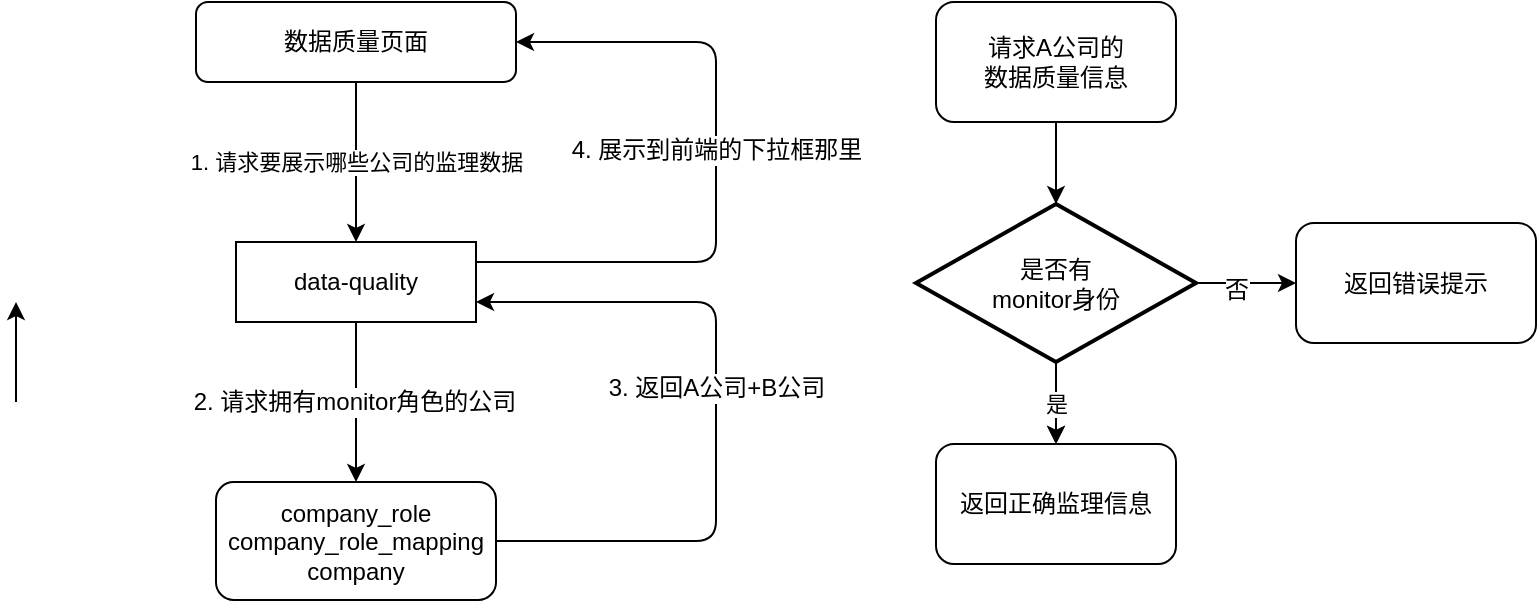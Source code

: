 <mxfile version="11.0.0" type="github"><diagram id="LCikw3L97ETCsioPh8UE" name="Page-1"><mxGraphModel dx="786" dy="525" grid="1" gridSize="10" guides="1" tooltips="1" connect="1" arrows="1" fold="1" page="1" pageScale="1" pageWidth="850" pageHeight="1100" math="0" shadow="0"><root><mxCell id="0"/><mxCell id="1" parent="0"/><mxCell id="2x_QLpxprCUwh52EHrCY-1" value="1. 请求要展示哪些公司的监理数据" style="edgeStyle=orthogonalEdgeStyle;rounded=0;orthogonalLoop=1;jettySize=auto;html=1;" edge="1" parent="1" source="2x_QLpxprCUwh52EHrCY-2" target="2x_QLpxprCUwh52EHrCY-5"><mxGeometry relative="1" as="geometry"/></mxCell><mxCell id="2x_QLpxprCUwh52EHrCY-2" value="数据质量页面" style="rounded=1;whiteSpace=wrap;html=1;" vertex="1" parent="1"><mxGeometry x="130" y="40" width="160" height="40" as="geometry"/></mxCell><mxCell id="2x_QLpxprCUwh52EHrCY-3" value="" style="edgeStyle=orthogonalEdgeStyle;rounded=0;orthogonalLoop=1;jettySize=auto;html=1;" edge="1" parent="1" source="2x_QLpxprCUwh52EHrCY-5" target="2x_QLpxprCUwh52EHrCY-6"><mxGeometry relative="1" as="geometry"/></mxCell><mxCell id="2x_QLpxprCUwh52EHrCY-4" value="2. 请求拥有monitor角色的公司" style="text;html=1;resizable=0;points=[];align=center;verticalAlign=middle;labelBackgroundColor=#ffffff;" vertex="1" connectable="0" parent="2x_QLpxprCUwh52EHrCY-3"><mxGeometry y="-1" relative="1" as="geometry"><mxPoint as="offset"/></mxGeometry></mxCell><mxCell id="2x_QLpxprCUwh52EHrCY-5" value="data-quality" style="rounded=1;whiteSpace=wrap;html=1;arcSize=0;" vertex="1" parent="1"><mxGeometry x="150" y="160" width="120" height="40" as="geometry"/></mxCell><mxCell id="2x_QLpxprCUwh52EHrCY-6" value="company_role&lt;br&gt;company_role_mapping&lt;br&gt;company" style="rounded=1;whiteSpace=wrap;html=1;" vertex="1" parent="1"><mxGeometry x="140" y="280" width="140" height="59" as="geometry"/></mxCell><mxCell id="2x_QLpxprCUwh52EHrCY-7" value="" style="endArrow=classic;html=1;" edge="1" parent="1"><mxGeometry width="50" height="50" relative="1" as="geometry"><mxPoint x="40" y="240" as="sourcePoint"/><mxPoint x="40" y="190" as="targetPoint"/></mxGeometry></mxCell><mxCell id="2x_QLpxprCUwh52EHrCY-8" value="" style="edgeStyle=elbowEdgeStyle;elbow=horizontal;endArrow=classic;html=1;exitX=1;exitY=0.5;exitDx=0;exitDy=0;entryX=1;entryY=0.75;entryDx=0;entryDy=0;" edge="1" parent="1" source="2x_QLpxprCUwh52EHrCY-6" target="2x_QLpxprCUwh52EHrCY-5"><mxGeometry width="50" height="50" relative="1" as="geometry"><mxPoint x="310" y="310" as="sourcePoint"/><mxPoint x="410" y="250" as="targetPoint"/><Array as="points"><mxPoint x="390" y="250"/></Array></mxGeometry></mxCell><mxCell id="2x_QLpxprCUwh52EHrCY-9" value="3. 返回A公司+B公司" style="text;html=1;resizable=0;points=[];align=center;verticalAlign=middle;labelBackgroundColor=#ffffff;" vertex="1" connectable="0" parent="2x_QLpxprCUwh52EHrCY-8"><mxGeometry x="0.071" relative="1" as="geometry"><mxPoint as="offset"/></mxGeometry></mxCell><mxCell id="2x_QLpxprCUwh52EHrCY-10" value="" style="edgeStyle=elbowEdgeStyle;elbow=horizontal;endArrow=classic;html=1;exitX=1;exitY=0.25;exitDx=0;exitDy=0;entryX=1;entryY=0.5;entryDx=0;entryDy=0;" edge="1" parent="1" source="2x_QLpxprCUwh52EHrCY-5" target="2x_QLpxprCUwh52EHrCY-2"><mxGeometry width="50" height="50" relative="1" as="geometry"><mxPoint x="325" y="180" as="sourcePoint"/><mxPoint x="315" y="50" as="targetPoint"/><Array as="points"><mxPoint x="390" y="130"/><mxPoint x="395" y="110"/></Array></mxGeometry></mxCell><mxCell id="2x_QLpxprCUwh52EHrCY-11" value="4. 展示到前端的下拉框那里" style="text;html=1;resizable=0;points=[];align=center;verticalAlign=middle;labelBackgroundColor=#ffffff;" vertex="1" connectable="0" parent="2x_QLpxprCUwh52EHrCY-10"><mxGeometry x="0.071" relative="1" as="geometry"><mxPoint as="offset"/></mxGeometry></mxCell><mxCell id="2x_QLpxprCUwh52EHrCY-26" value="" style="edgeStyle=orthogonalEdgeStyle;rounded=0;orthogonalLoop=1;jettySize=auto;html=1;entryX=0.5;entryY=0;entryDx=0;entryDy=0;entryPerimeter=0;" edge="1" parent="1" source="2x_QLpxprCUwh52EHrCY-24" target="2x_QLpxprCUwh52EHrCY-27"><mxGeometry relative="1" as="geometry"><mxPoint x="560" y="180" as="targetPoint"/></mxGeometry></mxCell><mxCell id="2x_QLpxprCUwh52EHrCY-24" value="请求A公司的&lt;br&gt;数据质量信息" style="rounded=1;whiteSpace=wrap;html=1;" vertex="1" parent="1"><mxGeometry x="500" y="40" width="120" height="60" as="geometry"/></mxCell><mxCell id="2x_QLpxprCUwh52EHrCY-31" value="" style="edgeStyle=orthogonalEdgeStyle;rounded=0;orthogonalLoop=1;jettySize=auto;html=1;entryX=0;entryY=0.5;entryDx=0;entryDy=0;" edge="1" parent="1" source="2x_QLpxprCUwh52EHrCY-27" target="2x_QLpxprCUwh52EHrCY-42"><mxGeometry relative="1" as="geometry"><mxPoint x="721.5" y="180.5" as="targetPoint"/></mxGeometry></mxCell><mxCell id="2x_QLpxprCUwh52EHrCY-46" value="否" style="text;html=1;resizable=0;points=[];align=center;verticalAlign=middle;labelBackgroundColor=#ffffff;" vertex="1" connectable="0" parent="2x_QLpxprCUwh52EHrCY-31"><mxGeometry y="-6" relative="1" as="geometry"><mxPoint x="-5" y="-3" as="offset"/></mxGeometry></mxCell><mxCell id="2x_QLpxprCUwh52EHrCY-44" value="" style="edgeStyle=orthogonalEdgeStyle;rounded=0;orthogonalLoop=1;jettySize=auto;html=1;" edge="1" parent="1" source="2x_QLpxprCUwh52EHrCY-27" target="2x_QLpxprCUwh52EHrCY-43"><mxGeometry relative="1" as="geometry"/></mxCell><mxCell id="2x_QLpxprCUwh52EHrCY-45" value="是" style="edgeStyle=orthogonalEdgeStyle;rounded=0;orthogonalLoop=1;jettySize=auto;html=1;" edge="1" parent="1" source="2x_QLpxprCUwh52EHrCY-27" target="2x_QLpxprCUwh52EHrCY-43"><mxGeometry relative="1" as="geometry"/></mxCell><mxCell id="2x_QLpxprCUwh52EHrCY-27" value="是否有&lt;br&gt;monitor身份" style="strokeWidth=2;html=1;shape=mxgraph.flowchart.decision;whiteSpace=wrap;" vertex="1" parent="1"><mxGeometry x="490" y="141" width="140" height="79" as="geometry"/></mxCell><mxCell id="2x_QLpxprCUwh52EHrCY-42" value="返回错误提示" style="rounded=1;whiteSpace=wrap;html=1;" vertex="1" parent="1"><mxGeometry x="680" y="150.5" width="120" height="60" as="geometry"/></mxCell><mxCell id="2x_QLpxprCUwh52EHrCY-43" value="返回正确监理信息" style="rounded=1;whiteSpace=wrap;html=1;" vertex="1" parent="1"><mxGeometry x="500" y="261" width="120" height="60" as="geometry"/></mxCell></root></mxGraphModel></diagram></mxfile>